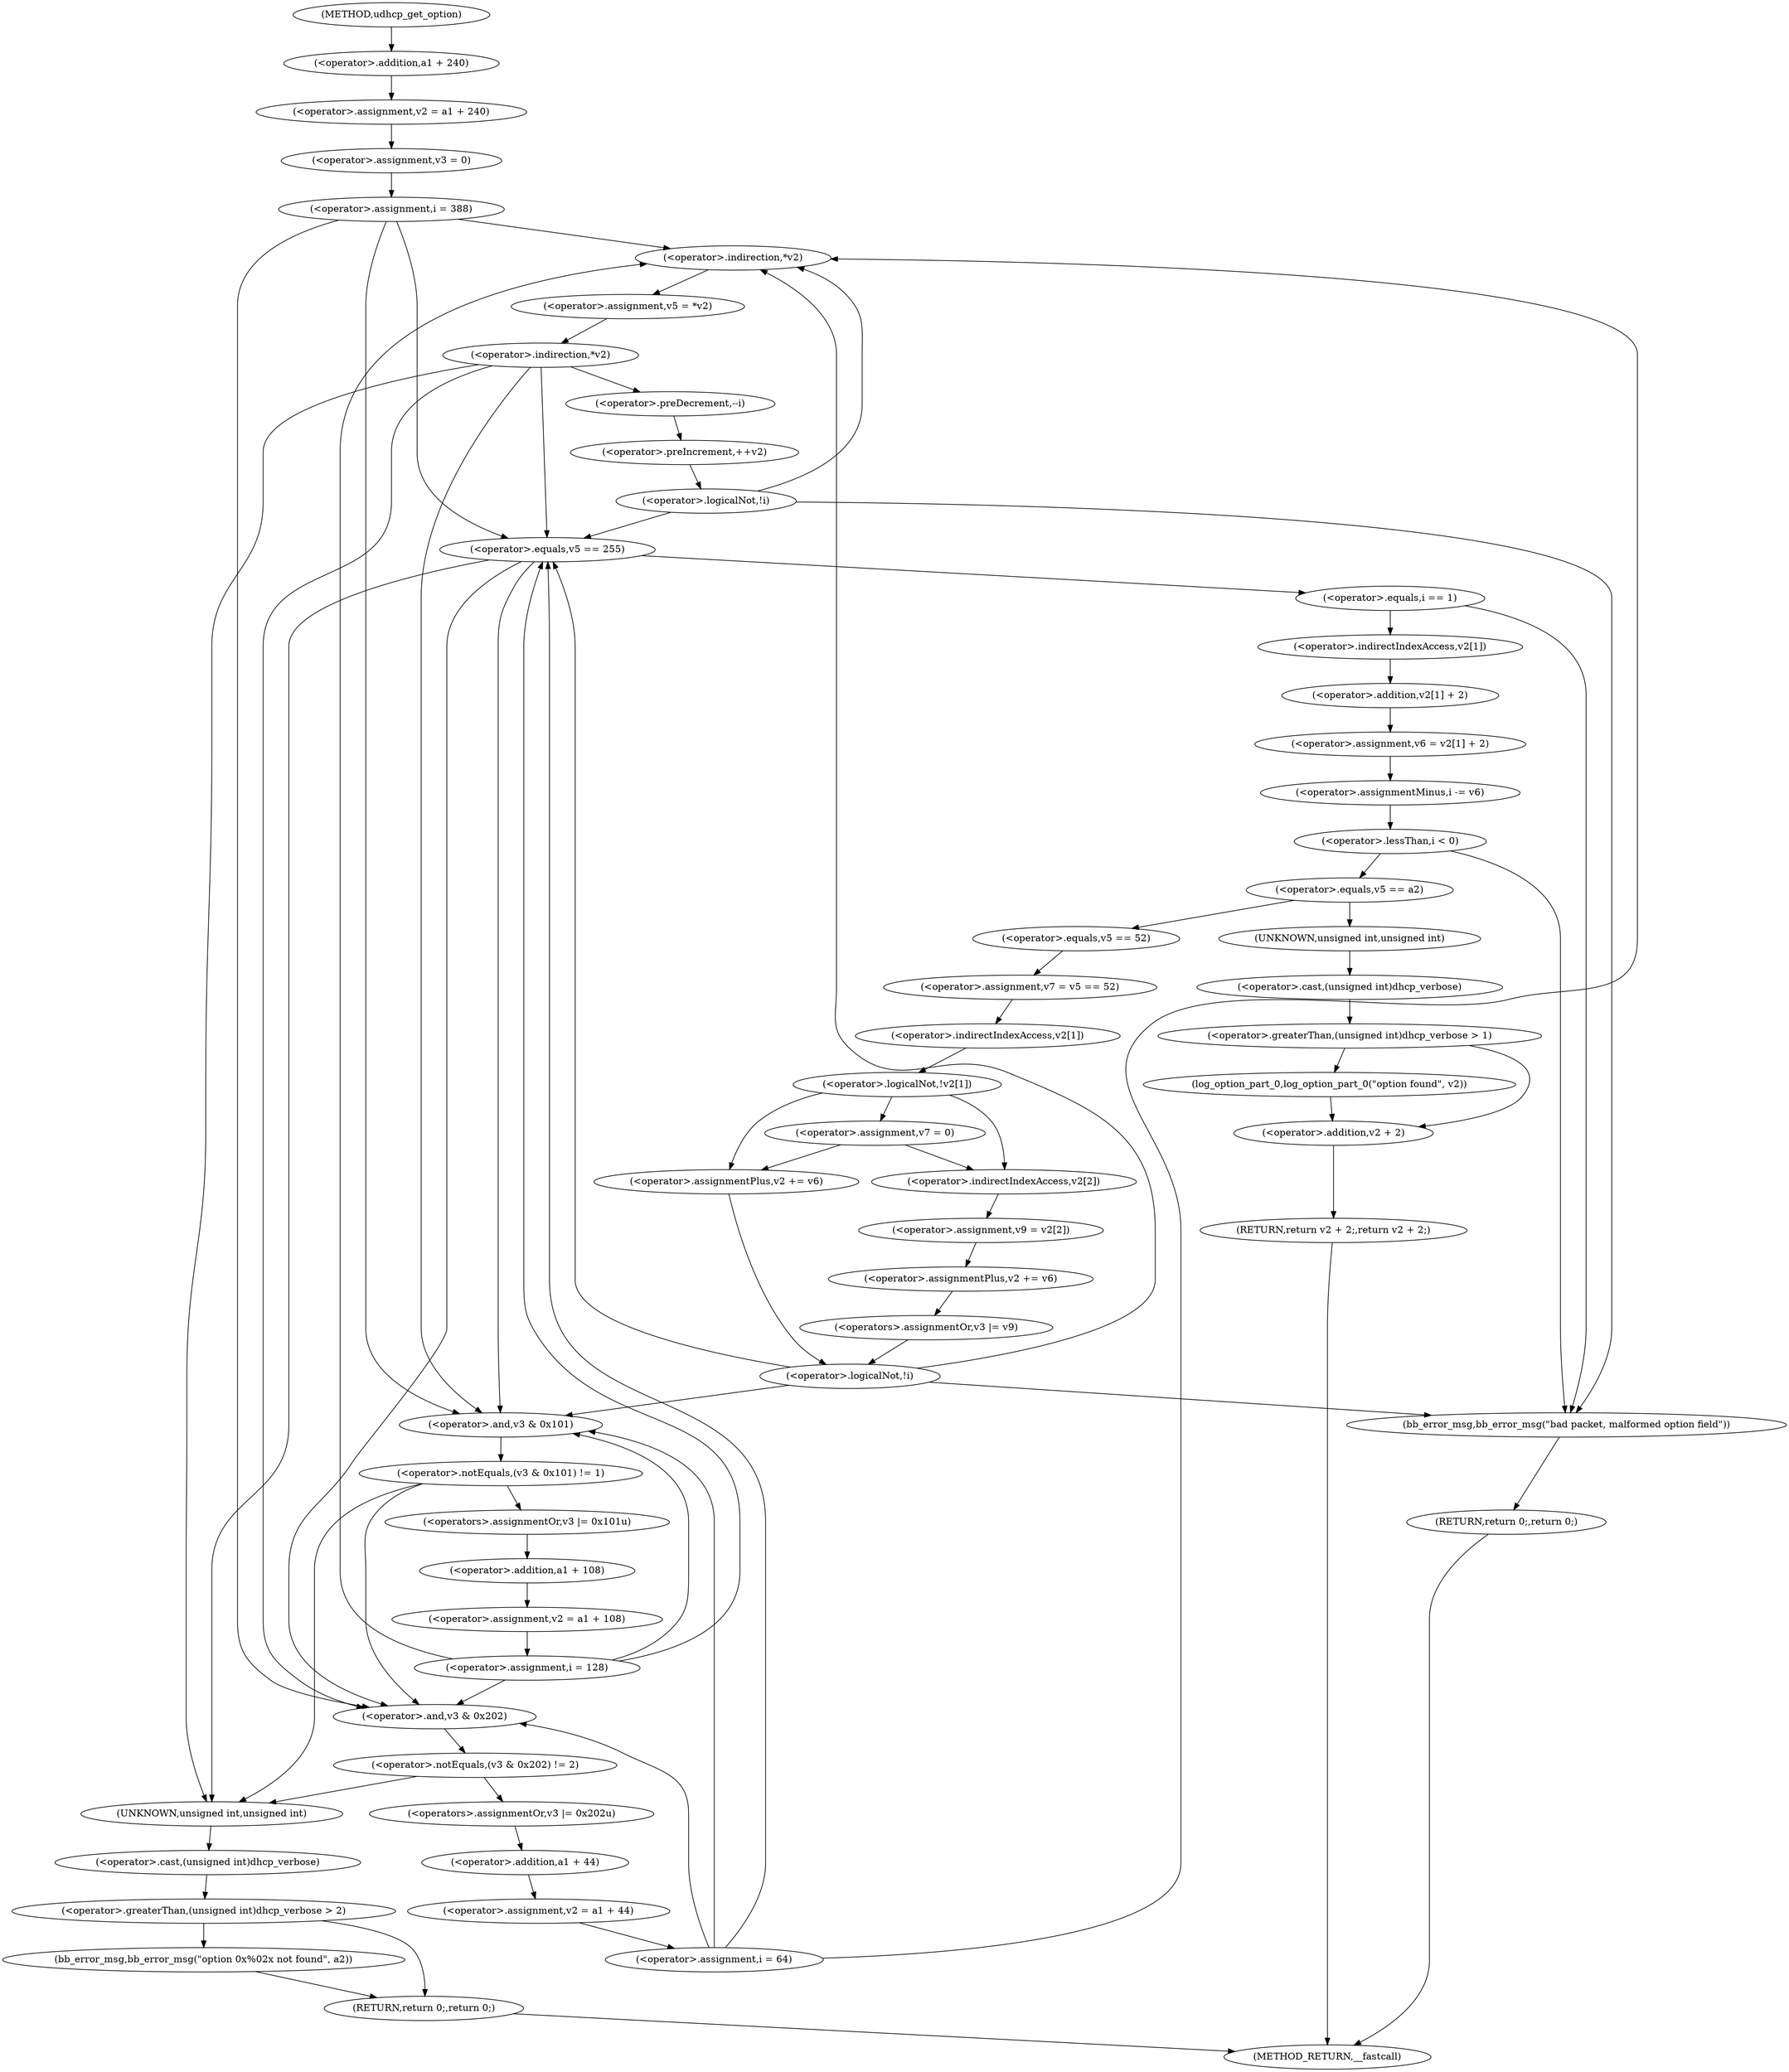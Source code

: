 digraph udhcp_get_option {  
"1000119" [label = "(<operator>.assignment,v2 = a1 + 240)" ]
"1000121" [label = "(<operator>.addition,a1 + 240)" ]
"1000124" [label = "(<operator>.assignment,v3 = 0)" ]
"1000128" [label = "(<operator>.assignment,i = 388)" ]
"1000131" [label = "(<operator>.assignment,i = 64)" ]
"1000144" [label = "(<operator>.assignment,v5 = *v2)" ]
"1000146" [label = "(<operator>.indirection,*v2)" ]
"1000149" [label = "(<operator>.indirection,*v2)" ]
"1000152" [label = "(<operator>.preDecrement,--i)" ]
"1000154" [label = "(<operator>.preIncrement,++v2)" ]
"1000157" [label = "(<operator>.logicalNot,!i)" ]
"1000161" [label = "(<operator>.equals,v5 == 255)" ]
"1000166" [label = "(<operator>.equals,i == 1)" ]
"1000170" [label = "(<operator>.assignment,v6 = v2[1] + 2)" ]
"1000172" [label = "(<operator>.addition,v2[1] + 2)" ]
"1000173" [label = "(<operator>.indirectIndexAccess,v2[1])" ]
"1000177" [label = "(<operator>.assignmentMinus,i -= v6)" ]
"1000181" [label = "(<operator>.lessThan,i < 0)" ]
"1000186" [label = "(<operator>.equals,v5 == a2)" ]
"1000191" [label = "(<operator>.greaterThan,(unsigned int)dhcp_verbose > 1)" ]
"1000192" [label = "(<operator>.cast,(unsigned int)dhcp_verbose)" ]
"1000193" [label = "(UNKNOWN,unsigned int,unsigned int)" ]
"1000196" [label = "(log_option_part_0,log_option_part_0(\"option found\", v2))" ]
"1000199" [label = "(RETURN,return v2 + 2;,return v2 + 2;)" ]
"1000200" [label = "(<operator>.addition,v2 + 2)" ]
"1000203" [label = "(<operator>.assignment,v7 = v5 == 52)" ]
"1000205" [label = "(<operator>.equals,v5 == 52)" ]
"1000209" [label = "(<operator>.logicalNot,!v2[1])" ]
"1000210" [label = "(<operator>.indirectIndexAccess,v2[1])" ]
"1000213" [label = "(<operator>.assignment,v7 = 0)" ]
"1000219" [label = "(<operator>.assignment,v9 = v2[2])" ]
"1000221" [label = "(<operator>.indirectIndexAccess,v2[2])" ]
"1000224" [label = "(<operator>.assignmentPlus,v2 += v6)" ]
"1000227" [label = "(<operators>.assignmentOr,v3 |= v9)" ]
"1000232" [label = "(<operator>.assignmentPlus,v2 += v6)" ]
"1000236" [label = "(<operator>.logicalNot,!i)" ]
"1000240" [label = "(bb_error_msg,bb_error_msg(\"bad packet, malformed option field\"))" ]
"1000242" [label = "(RETURN,return 0;,return 0;)" ]
"1000245" [label = "(<operator>.notEquals,(v3 & 0x101) != 1)" ]
"1000246" [label = "(<operator>.and,v3 & 0x101)" ]
"1000251" [label = "(<operators>.assignmentOr,v3 |= 0x101u)" ]
"1000254" [label = "(<operator>.assignment,v2 = a1 + 108)" ]
"1000256" [label = "(<operator>.addition,a1 + 108)" ]
"1000259" [label = "(<operator>.assignment,i = 128)" ]
"1000263" [label = "(<operator>.notEquals,(v3 & 0x202) != 2)" ]
"1000264" [label = "(<operator>.and,v3 & 0x202)" ]
"1000269" [label = "(<operators>.assignmentOr,v3 |= 0x202u)" ]
"1000272" [label = "(<operator>.assignment,v2 = a1 + 44)" ]
"1000274" [label = "(<operator>.addition,a1 + 44)" ]
"1000278" [label = "(<operator>.greaterThan,(unsigned int)dhcp_verbose > 2)" ]
"1000279" [label = "(<operator>.cast,(unsigned int)dhcp_verbose)" ]
"1000280" [label = "(UNKNOWN,unsigned int,unsigned int)" ]
"1000283" [label = "(bb_error_msg,bb_error_msg(\"option 0x%02x not found\", a2))" ]
"1000286" [label = "(RETURN,return 0;,return 0;)" ]
"1000108" [label = "(METHOD,udhcp_get_option)" ]
"1000288" [label = "(METHOD_RETURN,__fastcall)" ]
  "1000119" -> "1000124" 
  "1000121" -> "1000119" 
  "1000124" -> "1000128" 
  "1000128" -> "1000146" 
  "1000128" -> "1000161" 
  "1000128" -> "1000246" 
  "1000128" -> "1000264" 
  "1000131" -> "1000146" 
  "1000131" -> "1000161" 
  "1000131" -> "1000246" 
  "1000131" -> "1000264" 
  "1000144" -> "1000149" 
  "1000146" -> "1000144" 
  "1000149" -> "1000280" 
  "1000149" -> "1000161" 
  "1000149" -> "1000246" 
  "1000149" -> "1000264" 
  "1000149" -> "1000152" 
  "1000152" -> "1000154" 
  "1000154" -> "1000157" 
  "1000157" -> "1000146" 
  "1000157" -> "1000161" 
  "1000157" -> "1000240" 
  "1000161" -> "1000280" 
  "1000161" -> "1000246" 
  "1000161" -> "1000264" 
  "1000161" -> "1000166" 
  "1000166" -> "1000240" 
  "1000166" -> "1000173" 
  "1000170" -> "1000177" 
  "1000172" -> "1000170" 
  "1000173" -> "1000172" 
  "1000177" -> "1000181" 
  "1000181" -> "1000240" 
  "1000181" -> "1000186" 
  "1000186" -> "1000193" 
  "1000186" -> "1000205" 
  "1000191" -> "1000196" 
  "1000191" -> "1000200" 
  "1000192" -> "1000191" 
  "1000193" -> "1000192" 
  "1000196" -> "1000200" 
  "1000199" -> "1000288" 
  "1000200" -> "1000199" 
  "1000203" -> "1000210" 
  "1000205" -> "1000203" 
  "1000209" -> "1000213" 
  "1000209" -> "1000221" 
  "1000209" -> "1000232" 
  "1000210" -> "1000209" 
  "1000213" -> "1000221" 
  "1000213" -> "1000232" 
  "1000219" -> "1000224" 
  "1000221" -> "1000219" 
  "1000224" -> "1000227" 
  "1000227" -> "1000236" 
  "1000232" -> "1000236" 
  "1000236" -> "1000146" 
  "1000236" -> "1000161" 
  "1000236" -> "1000246" 
  "1000236" -> "1000240" 
  "1000240" -> "1000242" 
  "1000242" -> "1000288" 
  "1000245" -> "1000280" 
  "1000245" -> "1000264" 
  "1000245" -> "1000251" 
  "1000246" -> "1000245" 
  "1000251" -> "1000256" 
  "1000254" -> "1000259" 
  "1000256" -> "1000254" 
  "1000259" -> "1000146" 
  "1000259" -> "1000161" 
  "1000259" -> "1000246" 
  "1000259" -> "1000264" 
  "1000263" -> "1000280" 
  "1000263" -> "1000269" 
  "1000264" -> "1000263" 
  "1000269" -> "1000274" 
  "1000272" -> "1000131" 
  "1000274" -> "1000272" 
  "1000278" -> "1000283" 
  "1000278" -> "1000286" 
  "1000279" -> "1000278" 
  "1000280" -> "1000279" 
  "1000283" -> "1000286" 
  "1000286" -> "1000288" 
  "1000108" -> "1000121" 
}
